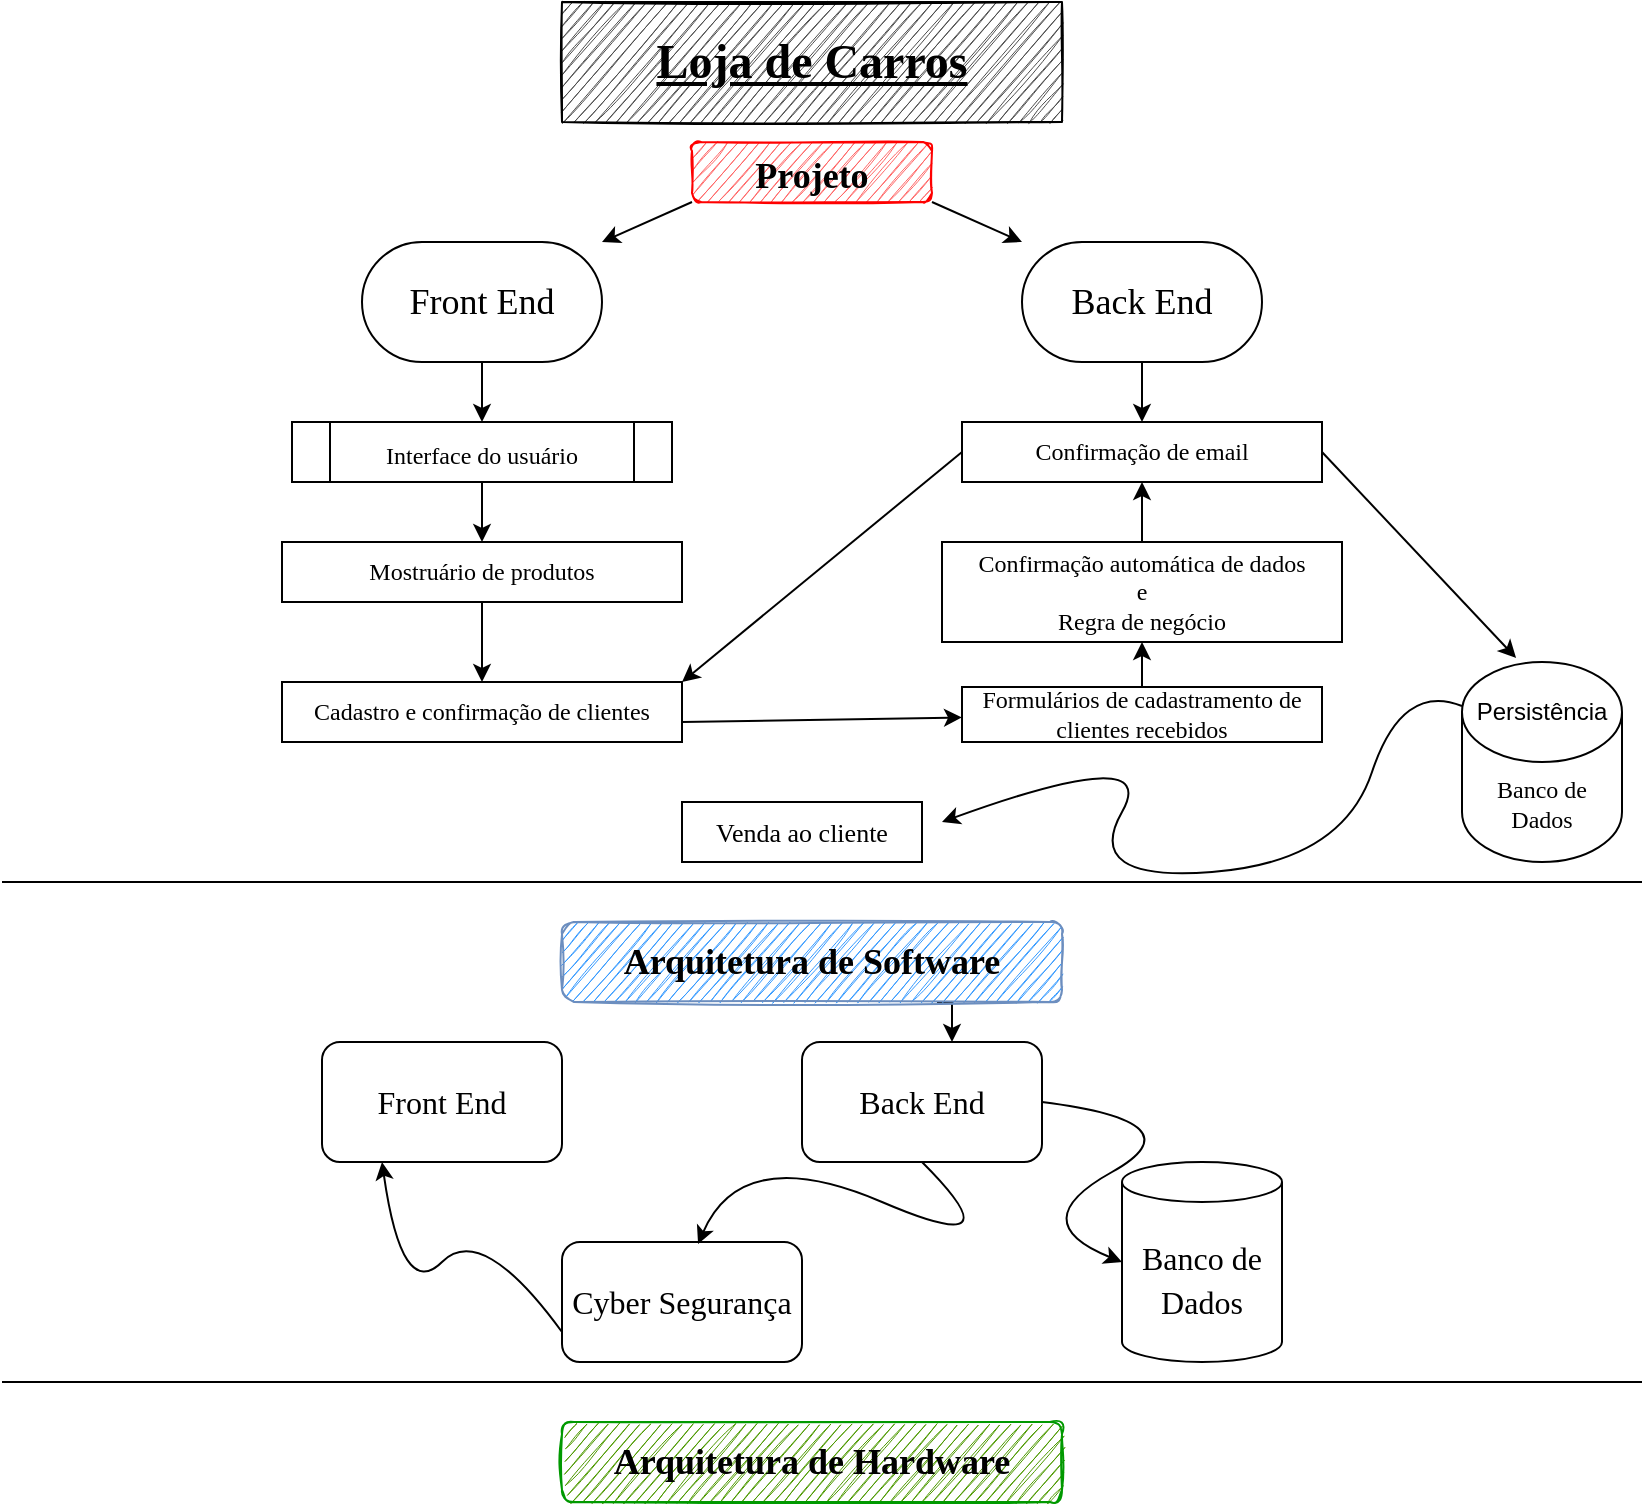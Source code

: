 <mxfile version="15.5.8" type="github">
  <diagram id="p7kDaAFhIi68iwCFzF20" name="Página-1">
    <mxGraphModel dx="862" dy="464" grid="1" gridSize="10" guides="1" tooltips="1" connect="1" arrows="1" fold="1" page="1" pageScale="1" pageWidth="827" pageHeight="1169" math="0" shadow="0">
      <root>
        <mxCell id="qlQ8PFDM8nDWPTk6npvO-0" />
        <mxCell id="qlQ8PFDM8nDWPTk6npvO-1" parent="qlQ8PFDM8nDWPTk6npvO-0" />
        <mxCell id="aVcyfSPcGgtynPqEaSZF-3" value="&lt;font style=&quot;font-size: 24px&quot; face=&quot;Comic Sans MS&quot;&gt;&lt;b&gt;&lt;u&gt;Loja de Carros&lt;/u&gt;&lt;/b&gt;&lt;/font&gt;" style="rounded=0;whiteSpace=wrap;html=1;sketch=1;fillColor=#4D4D4D;" parent="qlQ8PFDM8nDWPTk6npvO-1" vertex="1">
          <mxGeometry x="280" width="250" height="60" as="geometry" />
        </mxCell>
        <mxCell id="aVcyfSPcGgtynPqEaSZF-15" style="edgeStyle=none;rounded=0;orthogonalLoop=1;jettySize=auto;html=1;exitX=0;exitY=1;exitDx=0;exitDy=0;entryX=1;entryY=0;entryDx=0;entryDy=0;fontFamily=Comic Sans MS;fontSize=10;" parent="qlQ8PFDM8nDWPTk6npvO-1" source="aVcyfSPcGgtynPqEaSZF-8" target="aVcyfSPcGgtynPqEaSZF-12" edge="1">
          <mxGeometry relative="1" as="geometry" />
        </mxCell>
        <mxCell id="aVcyfSPcGgtynPqEaSZF-16" style="edgeStyle=none;rounded=0;orthogonalLoop=1;jettySize=auto;html=1;exitX=1;exitY=1;exitDx=0;exitDy=0;entryX=0;entryY=0;entryDx=0;entryDy=0;fontFamily=Comic Sans MS;fontSize=10;" parent="qlQ8PFDM8nDWPTk6npvO-1" source="aVcyfSPcGgtynPqEaSZF-8" target="aVcyfSPcGgtynPqEaSZF-11" edge="1">
          <mxGeometry relative="1" as="geometry" />
        </mxCell>
        <mxCell id="aVcyfSPcGgtynPqEaSZF-8" value="&lt;font style=&quot;font-size: 18px&quot;&gt;&lt;b&gt;Projeto&lt;/b&gt;&lt;/font&gt;" style="rounded=1;whiteSpace=wrap;html=1;fontFamily=Comic Sans MS;fontSize=24;sketch=1;fillColor=#FF6666;strokeColor=#FF0000;" parent="qlQ8PFDM8nDWPTk6npvO-1" vertex="1">
          <mxGeometry x="345" y="70" width="120" height="30" as="geometry" />
        </mxCell>
        <mxCell id="aVcyfSPcGgtynPqEaSZF-31" style="edgeStyle=none;rounded=0;orthogonalLoop=1;jettySize=auto;html=1;exitX=0.5;exitY=1;exitDx=0;exitDy=0;fontFamily=Comic Sans MS;fontSize=12;entryX=0.5;entryY=0;entryDx=0;entryDy=0;" parent="qlQ8PFDM8nDWPTk6npvO-1" source="aVcyfSPcGgtynPqEaSZF-11" target="aVcyfSPcGgtynPqEaSZF-30" edge="1">
          <mxGeometry relative="1" as="geometry">
            <mxPoint x="590" y="200" as="targetPoint" />
          </mxGeometry>
        </mxCell>
        <mxCell id="aVcyfSPcGgtynPqEaSZF-11" value="Back End" style="rounded=1;whiteSpace=wrap;html=1;fontFamily=Comic Sans MS;fontSize=18;arcSize=50;" parent="qlQ8PFDM8nDWPTk6npvO-1" vertex="1">
          <mxGeometry x="510" y="120" width="120" height="60" as="geometry" />
        </mxCell>
        <mxCell id="aVcyfSPcGgtynPqEaSZF-13" style="edgeStyle=none;rounded=0;orthogonalLoop=1;jettySize=auto;html=1;exitX=0.5;exitY=1;exitDx=0;exitDy=0;fontFamily=Comic Sans MS;fontSize=18;" parent="qlQ8PFDM8nDWPTk6npvO-1" source="aVcyfSPcGgtynPqEaSZF-12" edge="1">
          <mxGeometry relative="1" as="geometry">
            <mxPoint x="240" y="210" as="targetPoint" />
          </mxGeometry>
        </mxCell>
        <mxCell id="aVcyfSPcGgtynPqEaSZF-12" value="Front End" style="rounded=1;whiteSpace=wrap;html=1;fontFamily=Comic Sans MS;fontSize=18;arcSize=50;" parent="qlQ8PFDM8nDWPTk6npvO-1" vertex="1">
          <mxGeometry x="180" y="120" width="120" height="60" as="geometry" />
        </mxCell>
        <mxCell id="aVcyfSPcGgtynPqEaSZF-17" style="edgeStyle=none;rounded=0;orthogonalLoop=1;jettySize=auto;html=1;exitX=0.5;exitY=1;exitDx=0;exitDy=0;fontFamily=Comic Sans MS;fontSize=12;" parent="qlQ8PFDM8nDWPTk6npvO-1" source="aVcyfSPcGgtynPqEaSZF-14" edge="1">
          <mxGeometry relative="1" as="geometry">
            <mxPoint x="240" y="270" as="targetPoint" />
          </mxGeometry>
        </mxCell>
        <mxCell id="aVcyfSPcGgtynPqEaSZF-14" value="&lt;font style=&quot;font-size: 12px&quot;&gt;Interface do usuário&lt;/font&gt;" style="shape=process;whiteSpace=wrap;html=1;backgroundOutline=1;fontFamily=Comic Sans MS;fontSize=18;" parent="qlQ8PFDM8nDWPTk6npvO-1" vertex="1">
          <mxGeometry x="145" y="210" width="190" height="30" as="geometry" />
        </mxCell>
        <mxCell id="aVcyfSPcGgtynPqEaSZF-21" style="edgeStyle=none;rounded=0;orthogonalLoop=1;jettySize=auto;html=1;exitX=0.5;exitY=1;exitDx=0;exitDy=0;fontFamily=Comic Sans MS;fontSize=12;" parent="qlQ8PFDM8nDWPTk6npvO-1" source="aVcyfSPcGgtynPqEaSZF-19" edge="1">
          <mxGeometry relative="1" as="geometry">
            <mxPoint x="240" y="340" as="targetPoint" />
          </mxGeometry>
        </mxCell>
        <mxCell id="aVcyfSPcGgtynPqEaSZF-19" value="Mostruário de produtos" style="rounded=0;whiteSpace=wrap;html=1;fontFamily=Comic Sans MS;fontSize=12;" parent="qlQ8PFDM8nDWPTk6npvO-1" vertex="1">
          <mxGeometry x="140" y="270" width="200" height="30" as="geometry" />
        </mxCell>
        <mxCell id="aVcyfSPcGgtynPqEaSZF-26" style="edgeStyle=none;rounded=0;orthogonalLoop=1;jettySize=auto;html=1;fontFamily=Comic Sans MS;fontSize=12;exitX=1;exitY=0.667;exitDx=0;exitDy=0;exitPerimeter=0;" parent="qlQ8PFDM8nDWPTk6npvO-1" source="aVcyfSPcGgtynPqEaSZF-20" target="aVcyfSPcGgtynPqEaSZF-27" edge="1">
          <mxGeometry relative="1" as="geometry">
            <mxPoint x="470" y="350" as="targetPoint" />
            <mxPoint x="350" y="360" as="sourcePoint" />
          </mxGeometry>
        </mxCell>
        <mxCell id="aVcyfSPcGgtynPqEaSZF-20" value="Cadastro e confirmação&amp;nbsp;de clientes" style="rounded=0;whiteSpace=wrap;html=1;fontFamily=Comic Sans MS;fontSize=12;" parent="qlQ8PFDM8nDWPTk6npvO-1" vertex="1">
          <mxGeometry x="140" y="340" width="200" height="30" as="geometry" />
        </mxCell>
        <mxCell id="aVcyfSPcGgtynPqEaSZF-24" value="&lt;font style=&quot;font-size: 13px&quot;&gt;Venda ao cliente&lt;/font&gt;" style="rounded=0;whiteSpace=wrap;html=1;fontFamily=Comic Sans MS;fontSize=12;" parent="qlQ8PFDM8nDWPTk6npvO-1" vertex="1">
          <mxGeometry x="340" y="400" width="120" height="30" as="geometry" />
        </mxCell>
        <mxCell id="aVcyfSPcGgtynPqEaSZF-35" style="edgeStyle=none;rounded=0;orthogonalLoop=1;jettySize=auto;html=1;exitX=0.5;exitY=0;exitDx=0;exitDy=0;fontFamily=Comic Sans MS;fontSize=12;" parent="qlQ8PFDM8nDWPTk6npvO-1" source="aVcyfSPcGgtynPqEaSZF-27" edge="1">
          <mxGeometry relative="1" as="geometry">
            <mxPoint x="570" y="320" as="targetPoint" />
          </mxGeometry>
        </mxCell>
        <mxCell id="aVcyfSPcGgtynPqEaSZF-27" value="Formulários de cadastramento de clientes recebidos" style="rounded=0;whiteSpace=wrap;html=1;fontFamily=Comic Sans MS;fontSize=12;" parent="qlQ8PFDM8nDWPTk6npvO-1" vertex="1">
          <mxGeometry x="480" y="342.5" width="180" height="27.5" as="geometry" />
        </mxCell>
        <mxCell id="aVcyfSPcGgtynPqEaSZF-36" style="edgeStyle=none;rounded=0;orthogonalLoop=1;jettySize=auto;html=1;exitX=0.5;exitY=0;exitDx=0;exitDy=0;entryX=0.5;entryY=1;entryDx=0;entryDy=0;fontFamily=Comic Sans MS;fontSize=12;" parent="qlQ8PFDM8nDWPTk6npvO-1" source="aVcyfSPcGgtynPqEaSZF-28" target="aVcyfSPcGgtynPqEaSZF-30" edge="1">
          <mxGeometry relative="1" as="geometry" />
        </mxCell>
        <mxCell id="aVcyfSPcGgtynPqEaSZF-38" style="edgeStyle=none;rounded=0;orthogonalLoop=1;jettySize=auto;html=1;exitX=0;exitY=0.5;exitDx=0;exitDy=0;fontFamily=Comic Sans MS;fontSize=12;entryX=1;entryY=0;entryDx=0;entryDy=0;entryPerimeter=0;" parent="qlQ8PFDM8nDWPTk6npvO-1" source="aVcyfSPcGgtynPqEaSZF-30" target="aVcyfSPcGgtynPqEaSZF-20" edge="1">
          <mxGeometry relative="1" as="geometry">
            <mxPoint x="350" y="340" as="targetPoint" />
          </mxGeometry>
        </mxCell>
        <mxCell id="aVcyfSPcGgtynPqEaSZF-28" value="Confirmação automática de dados&lt;br&gt;e&lt;br&gt;Regra de negócio" style="rounded=0;whiteSpace=wrap;html=1;fontFamily=Comic Sans MS;fontSize=12;" parent="qlQ8PFDM8nDWPTk6npvO-1" vertex="1">
          <mxGeometry x="470" y="270" width="200" height="50" as="geometry" />
        </mxCell>
        <mxCell id="aVcyfSPcGgtynPqEaSZF-29" value="Banco de&lt;br&gt;Dados" style="shape=cylinder3;whiteSpace=wrap;html=1;boundedLbl=1;backgroundOutline=1;size=25;fontFamily=Comic Sans MS;fontSize=12;" parent="qlQ8PFDM8nDWPTk6npvO-1" vertex="1">
          <mxGeometry x="730" y="330" width="80" height="100" as="geometry" />
        </mxCell>
        <mxCell id="aVcyfSPcGgtynPqEaSZF-34" style="edgeStyle=none;rounded=0;orthogonalLoop=1;jettySize=auto;html=1;exitX=1;exitY=0.5;exitDx=0;exitDy=0;fontFamily=Comic Sans MS;fontSize=12;entryX=0.338;entryY=-0.02;entryDx=0;entryDy=0;entryPerimeter=0;" parent="qlQ8PFDM8nDWPTk6npvO-1" source="aVcyfSPcGgtynPqEaSZF-30" target="aVcyfSPcGgtynPqEaSZF-29" edge="1">
          <mxGeometry relative="1" as="geometry">
            <mxPoint x="750" y="350" as="targetPoint" />
          </mxGeometry>
        </mxCell>
        <mxCell id="aVcyfSPcGgtynPqEaSZF-30" value="&lt;span&gt;Confirmação de email&lt;/span&gt;" style="rounded=0;whiteSpace=wrap;html=1;fontFamily=Comic Sans MS;fontSize=12;" parent="qlQ8PFDM8nDWPTk6npvO-1" vertex="1">
          <mxGeometry x="480" y="210" width="180" height="30" as="geometry" />
        </mxCell>
        <mxCell id="bIJbOU5z_14CMwWA4z-d-14" style="edgeStyle=orthogonalEdgeStyle;rounded=0;orthogonalLoop=1;jettySize=auto;html=1;exitX=0.75;exitY=1;exitDx=0;exitDy=0;entryX=0.625;entryY=0;entryDx=0;entryDy=0;entryPerimeter=0;fontFamily=Comic Sans MS;fontSize=14;fontColor=#000000;" parent="qlQ8PFDM8nDWPTk6npvO-1" source="bIJbOU5z_14CMwWA4z-d-3" target="bIJbOU5z_14CMwWA4z-d-5" edge="1">
          <mxGeometry relative="1" as="geometry" />
        </mxCell>
        <mxCell id="bIJbOU5z_14CMwWA4z-d-3" value="&lt;font face=&quot;Comic Sans MS&quot; style=&quot;font-size: 18px&quot;&gt;&lt;b&gt;Arquitetura de Software&lt;/b&gt;&lt;/font&gt;" style="rounded=1;whiteSpace=wrap;html=1;fillColor=#3399FF;strokeColor=#6c8ebf;sketch=1;glass=0;" parent="qlQ8PFDM8nDWPTk6npvO-1" vertex="1">
          <mxGeometry x="280" y="460" width="250" height="40" as="geometry" />
        </mxCell>
        <mxCell id="bIJbOU5z_14CMwWA4z-d-4" value="&lt;font size=&quot;3&quot;&gt;Banco de Dados&lt;/font&gt;" style="shape=cylinder3;whiteSpace=wrap;html=1;boundedLbl=1;backgroundOutline=1;size=10;fontFamily=Comic Sans MS;fontSize=18;" parent="qlQ8PFDM8nDWPTk6npvO-1" vertex="1">
          <mxGeometry x="560" y="580" width="80" height="100" as="geometry" />
        </mxCell>
        <mxCell id="bIJbOU5z_14CMwWA4z-d-5" value="&lt;font style=&quot;font-size: 16px&quot;&gt;Back End&lt;/font&gt;" style="rounded=1;whiteSpace=wrap;html=1;fontFamily=Comic Sans MS;fontSize=18;" parent="qlQ8PFDM8nDWPTk6npvO-1" vertex="1">
          <mxGeometry x="400" y="520" width="120" height="60" as="geometry" />
        </mxCell>
        <mxCell id="bIJbOU5z_14CMwWA4z-d-6" value="&lt;font style=&quot;font-size: 16px&quot;&gt;Cyber Segurança&lt;/font&gt;" style="rounded=1;whiteSpace=wrap;html=1;fontFamily=Comic Sans MS;fontSize=18;" parent="qlQ8PFDM8nDWPTk6npvO-1" vertex="1">
          <mxGeometry x="280" y="620" width="120" height="60" as="geometry" />
        </mxCell>
        <mxCell id="bIJbOU5z_14CMwWA4z-d-7" value="&lt;font size=&quot;3&quot;&gt;Front End&lt;/font&gt;" style="rounded=1;whiteSpace=wrap;html=1;fontFamily=Comic Sans MS;fontSize=18;" parent="qlQ8PFDM8nDWPTk6npvO-1" vertex="1">
          <mxGeometry x="160" y="520" width="120" height="60" as="geometry" />
        </mxCell>
        <mxCell id="bIJbOU5z_14CMwWA4z-d-8" value="&lt;font face=&quot;Comic Sans MS&quot; style=&quot;font-size: 18px&quot;&gt;&lt;b&gt;Arquitetura de Hardware&lt;/b&gt;&lt;/font&gt;" style="rounded=1;whiteSpace=wrap;html=1;fillColor=#4D9900;strokeColor=#009900;sketch=1;strokeWidth=1;perimeterSpacing=0;" parent="qlQ8PFDM8nDWPTk6npvO-1" vertex="1">
          <mxGeometry x="280" y="710" width="250" height="40" as="geometry" />
        </mxCell>
        <mxCell id="bIJbOU5z_14CMwWA4z-d-9" value="" style="curved=1;endArrow=classic;html=1;rounded=0;fontFamily=Comic Sans MS;fontSize=14;fontColor=#000000;exitX=1;exitY=0.5;exitDx=0;exitDy=0;entryX=0;entryY=0.5;entryDx=0;entryDy=0;entryPerimeter=0;" parent="qlQ8PFDM8nDWPTk6npvO-1" source="bIJbOU5z_14CMwWA4z-d-5" target="bIJbOU5z_14CMwWA4z-d-4" edge="1">
          <mxGeometry width="50" height="50" relative="1" as="geometry">
            <mxPoint x="460" y="670" as="sourcePoint" />
            <mxPoint x="550" y="630" as="targetPoint" />
            <Array as="points">
              <mxPoint x="600" y="560" />
              <mxPoint x="510" y="610" />
            </Array>
          </mxGeometry>
        </mxCell>
        <mxCell id="bIJbOU5z_14CMwWA4z-d-10" value="" style="curved=1;endArrow=classic;html=1;rounded=0;fontFamily=Comic Sans MS;fontSize=14;fontColor=#000000;exitX=0.5;exitY=1;exitDx=0;exitDy=0;entryX=0.567;entryY=0.017;entryDx=0;entryDy=0;entryPerimeter=0;" parent="qlQ8PFDM8nDWPTk6npvO-1" source="bIJbOU5z_14CMwWA4z-d-5" target="bIJbOU5z_14CMwWA4z-d-6" edge="1">
          <mxGeometry width="50" height="50" relative="1" as="geometry">
            <mxPoint x="270" y="460" as="sourcePoint" />
            <mxPoint x="190" y="510" as="targetPoint" />
            <Array as="points">
              <mxPoint x="510" y="630" />
              <mxPoint x="370" y="570" />
            </Array>
          </mxGeometry>
        </mxCell>
        <mxCell id="bIJbOU5z_14CMwWA4z-d-12" value="" style="curved=1;endArrow=classic;html=1;rounded=0;fontFamily=Comic Sans MS;fontSize=14;fontColor=#000000;entryX=0.25;entryY=1;entryDx=0;entryDy=0;exitX=0;exitY=0.75;exitDx=0;exitDy=0;" parent="qlQ8PFDM8nDWPTk6npvO-1" source="bIJbOU5z_14CMwWA4z-d-6" target="bIJbOU5z_14CMwWA4z-d-7" edge="1">
          <mxGeometry width="50" height="50" relative="1" as="geometry">
            <mxPoint x="270" y="660" as="sourcePoint" />
            <mxPoint x="260" y="640" as="targetPoint" />
            <Array as="points">
              <mxPoint x="240" y="610" />
              <mxPoint x="200" y="650" />
            </Array>
          </mxGeometry>
        </mxCell>
        <mxCell id="OYarK3M3KfXc6UeboWhu-0" value="" style="curved=1;endArrow=classic;html=1;rounded=0;exitX=0;exitY=0;exitDx=0;exitDy=22;exitPerimeter=0;" parent="qlQ8PFDM8nDWPTk6npvO-1" source="aVcyfSPcGgtynPqEaSZF-29" edge="1">
          <mxGeometry width="50" height="50" relative="1" as="geometry">
            <mxPoint x="610" y="450" as="sourcePoint" />
            <mxPoint x="470" y="410" as="targetPoint" />
            <Array as="points">
              <mxPoint x="700" y="340" />
              <mxPoint x="670" y="430" />
              <mxPoint x="540" y="440" />
              <mxPoint x="580" y="370" />
            </Array>
          </mxGeometry>
        </mxCell>
        <mxCell id="N_W4_Cv9C_rviVgOPDVo-0" value="" style="endArrow=none;html=1;rounded=0;" parent="qlQ8PFDM8nDWPTk6npvO-1" edge="1">
          <mxGeometry width="50" height="50" relative="1" as="geometry">
            <mxPoint y="440" as="sourcePoint" />
            <mxPoint x="820" y="440" as="targetPoint" />
          </mxGeometry>
        </mxCell>
        <mxCell id="N_W4_Cv9C_rviVgOPDVo-1" value="" style="endArrow=none;html=1;rounded=0;" parent="qlQ8PFDM8nDWPTk6npvO-1" edge="1">
          <mxGeometry width="50" height="50" relative="1" as="geometry">
            <mxPoint y="690" as="sourcePoint" />
            <mxPoint x="820" y="690" as="targetPoint" />
          </mxGeometry>
        </mxCell>
        <mxCell id="nAs8KH4V1zd_IxUIDnW7-0" value="Persistência" style="text;html=1;strokeColor=none;fillColor=none;align=center;verticalAlign=middle;whiteSpace=wrap;rounded=0;sketch=1;" vertex="1" parent="qlQ8PFDM8nDWPTk6npvO-1">
          <mxGeometry x="740" y="340" width="60" height="30" as="geometry" />
        </mxCell>
      </root>
    </mxGraphModel>
  </diagram>
</mxfile>
